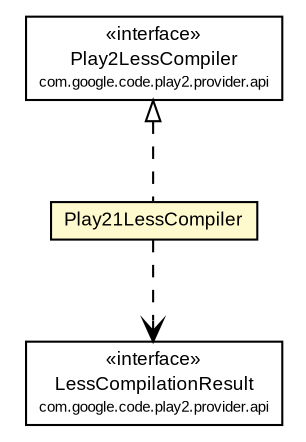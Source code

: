 #!/usr/local/bin/dot
#
# Class diagram 
# Generated by UMLGraph version R5_6-24-gf6e263 (http://www.umlgraph.org/)
#

digraph G {
	edge [fontname="arial",fontsize=10,labelfontname="arial",labelfontsize=10];
	node [fontname="arial",fontsize=10,shape=plaintext];
	nodesep=0.25;
	ranksep=0.5;
	// com.google.code.play2.provider.play21.Play21LessCompiler
	c147 [label=<<table title="com.google.code.play2.provider.play21.Play21LessCompiler" border="0" cellborder="1" cellspacing="0" cellpadding="2" port="p" bgcolor="lemonChiffon" href="./Play21LessCompiler.html">
		<tr><td><table border="0" cellspacing="0" cellpadding="1">
<tr><td align="center" balign="center"> Play21LessCompiler </td></tr>
		</table></td></tr>
		</table>>, URL="./Play21LessCompiler.html", fontname="arial", fontcolor="black", fontsize=9.0];
	//com.google.code.play2.provider.play21.Play21LessCompiler implements com.google.code.play2.provider.api.Play2LessCompiler
	c155:p -> c147:p [dir=back,arrowtail=empty,style=dashed];
	// com.google.code.play2.provider.play21.Play21LessCompiler DEPEND com.google.code.play2.provider.api.LessCompilationResult
	c147:p -> c156:p [taillabel="", label="", headlabel="", fontname="arial", fontcolor="black", fontsize=10.0, color="black", arrowhead=open, style=dashed];
	// com.google.code.play2.provider.api.Play2LessCompiler
	c155 [label=<<table title="com.google.code.play2.provider.api.Play2LessCompiler" border="0" cellborder="1" cellspacing="0" cellpadding="2" port="p" href="https://play2-maven-plugin.googlecode.com/svn/mavensite/1.0.0-alpha8/play2-provider-api/apidocs/com/google/code/play2/provider/api/Play2LessCompiler.html">
		<tr><td><table border="0" cellspacing="0" cellpadding="1">
<tr><td align="center" balign="center"> &#171;interface&#187; </td></tr>
<tr><td align="center" balign="center"> Play2LessCompiler </td></tr>
<tr><td align="center" balign="center"><font point-size="7.0"> com.google.code.play2.provider.api </font></td></tr>
		</table></td></tr>
		</table>>, URL="https://play2-maven-plugin.googlecode.com/svn/mavensite/1.0.0-alpha8/play2-provider-api/apidocs/com/google/code/play2/provider/api/Play2LessCompiler.html", fontname="arial", fontcolor="black", fontsize=9.0];
	// com.google.code.play2.provider.api.LessCompilationResult
	c156 [label=<<table title="com.google.code.play2.provider.api.LessCompilationResult" border="0" cellborder="1" cellspacing="0" cellpadding="2" port="p" href="https://play2-maven-plugin.googlecode.com/svn/mavensite/1.0.0-alpha8/play2-provider-api/apidocs/com/google/code/play2/provider/api/LessCompilationResult.html">
		<tr><td><table border="0" cellspacing="0" cellpadding="1">
<tr><td align="center" balign="center"> &#171;interface&#187; </td></tr>
<tr><td align="center" balign="center"> LessCompilationResult </td></tr>
<tr><td align="center" balign="center"><font point-size="7.0"> com.google.code.play2.provider.api </font></td></tr>
		</table></td></tr>
		</table>>, URL="https://play2-maven-plugin.googlecode.com/svn/mavensite/1.0.0-alpha8/play2-provider-api/apidocs/com/google/code/play2/provider/api/LessCompilationResult.html", fontname="arial", fontcolor="black", fontsize=9.0];
}

